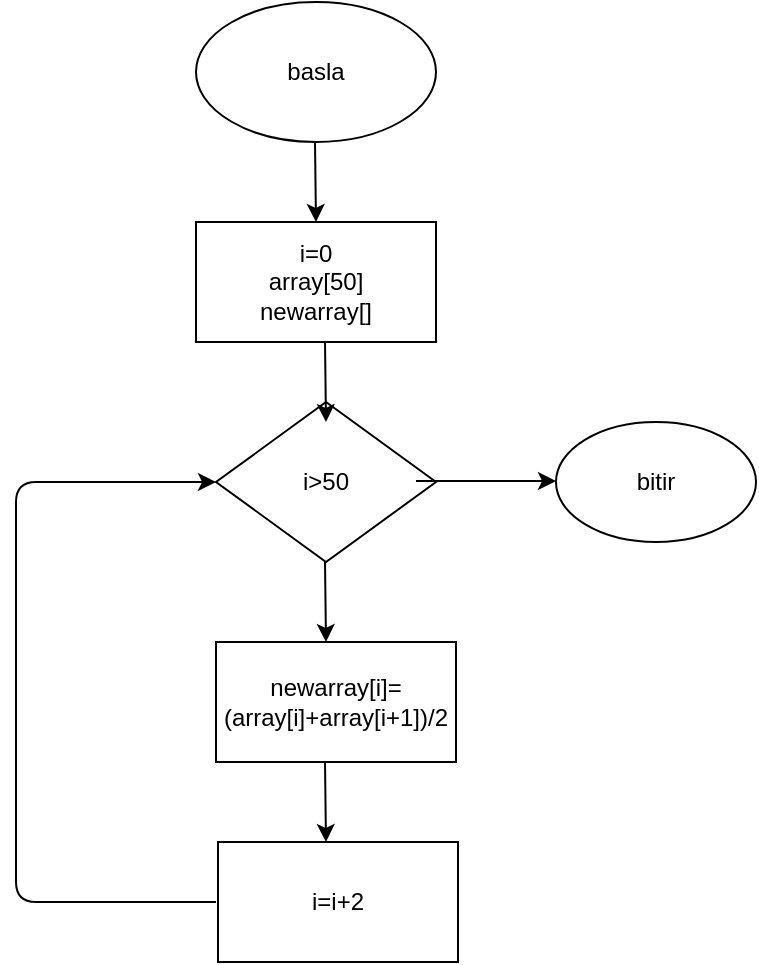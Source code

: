 <mxfile>
    <diagram id="zq3bICQpw8yJJ9fkoFp-" name="Page-1">
        <mxGraphModel dx="832" dy="659" grid="1" gridSize="10" guides="1" tooltips="1" connect="1" arrows="1" fold="1" page="1" pageScale="1" pageWidth="850" pageHeight="1100" math="0" shadow="0">
            <root>
                <mxCell id="0"/>
                <mxCell id="1" parent="0"/>
                <mxCell id="2" value="basla" style="ellipse;whiteSpace=wrap;html=1;" vertex="1" parent="1">
                    <mxGeometry x="290" y="50" width="120" height="70" as="geometry"/>
                </mxCell>
                <mxCell id="3" value="" style="endArrow=classic;html=1;" edge="1" parent="1">
                    <mxGeometry width="50" height="50" relative="1" as="geometry">
                        <mxPoint x="349.5" y="120" as="sourcePoint"/>
                        <mxPoint x="350" y="160" as="targetPoint"/>
                    </mxGeometry>
                </mxCell>
                <mxCell id="5" value="i=0&lt;div&gt;array[50]&lt;/div&gt;&lt;div&gt;newarray[]&lt;/div&gt;" style="rounded=0;whiteSpace=wrap;html=1;" vertex="1" parent="1">
                    <mxGeometry x="290" y="160" width="120" height="60" as="geometry"/>
                </mxCell>
                <mxCell id="6" value="i&amp;gt;50" style="rhombus;whiteSpace=wrap;html=1;" vertex="1" parent="1">
                    <mxGeometry x="300" y="250" width="110" height="80" as="geometry"/>
                </mxCell>
                <mxCell id="7" value="newarray[i]=(array[i]+array[i+1])/2" style="rounded=0;whiteSpace=wrap;html=1;" vertex="1" parent="1">
                    <mxGeometry x="300" y="370" width="120" height="60" as="geometry"/>
                </mxCell>
                <mxCell id="8" value="i=i+2" style="rounded=0;whiteSpace=wrap;html=1;" vertex="1" parent="1">
                    <mxGeometry x="301" y="470" width="120" height="60" as="geometry"/>
                </mxCell>
                <mxCell id="9" value="" style="endArrow=classic;html=1;" edge="1" parent="1">
                    <mxGeometry width="50" height="50" relative="1" as="geometry">
                        <mxPoint x="354.5" y="220" as="sourcePoint"/>
                        <mxPoint x="355" y="260" as="targetPoint"/>
                    </mxGeometry>
                </mxCell>
                <mxCell id="10" value="" style="endArrow=classic;html=1;" edge="1" parent="1">
                    <mxGeometry width="50" height="50" relative="1" as="geometry">
                        <mxPoint x="354.5" y="330" as="sourcePoint"/>
                        <mxPoint x="355" y="370" as="targetPoint"/>
                    </mxGeometry>
                </mxCell>
                <mxCell id="11" value="" style="endArrow=classic;html=1;" edge="1" parent="1">
                    <mxGeometry width="50" height="50" relative="1" as="geometry">
                        <mxPoint x="354.5" y="430" as="sourcePoint"/>
                        <mxPoint x="355" y="470" as="targetPoint"/>
                    </mxGeometry>
                </mxCell>
                <mxCell id="12" value="" style="endArrow=classic;html=1;entryX=0;entryY=0.5;entryDx=0;entryDy=0;" edge="1" parent="1" target="6">
                    <mxGeometry width="50" height="50" relative="1" as="geometry">
                        <mxPoint x="300" y="500" as="sourcePoint"/>
                        <mxPoint x="220" y="290" as="targetPoint"/>
                        <Array as="points">
                            <mxPoint x="200" y="500"/>
                            <mxPoint x="200" y="290"/>
                        </Array>
                    </mxGeometry>
                </mxCell>
                <mxCell id="13" value="bitir" style="ellipse;whiteSpace=wrap;html=1;" vertex="1" parent="1">
                    <mxGeometry x="470" y="260" width="100" height="60" as="geometry"/>
                </mxCell>
                <mxCell id="14" value="" style="endArrow=classic;html=1;" edge="1" parent="1">
                    <mxGeometry width="50" height="50" relative="1" as="geometry">
                        <mxPoint x="400" y="289.5" as="sourcePoint"/>
                        <mxPoint x="470" y="289.5" as="targetPoint"/>
                    </mxGeometry>
                </mxCell>
            </root>
        </mxGraphModel>
    </diagram>
</mxfile>